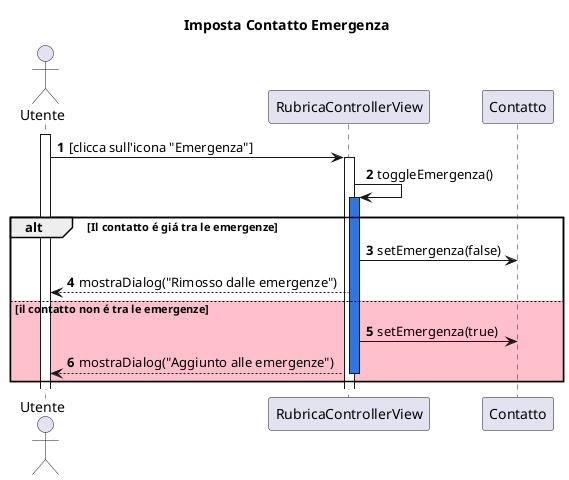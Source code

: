 @startuml
title Imposta Contatto Emergenza
autonumber
actor Utente
participant RubricaControllerView
participant Contatto

activate Utente
Utente->RubricaControllerView: [clicca sull'icona "Emergenza"]
activate RubricaControllerView

RubricaControllerView -> RubricaControllerView : toggleEmergenza()
activate RubricaControllerView #3375E0
alt Il contatto é giá tra le emergenze
    RubricaControllerView-> Contatto : setEmergenza(false)
    RubricaControllerView --> Utente : mostraDialog("Rimosso dalle emergenze")
else #pink il contatto non é tra le emergenze
    RubricaControllerView-> Contatto : setEmergenza(true)
    RubricaControllerView-->Utente: mostraDialog("Aggiunto alle emergenze")
    deactivate RubricaControllerView
end
@enduml